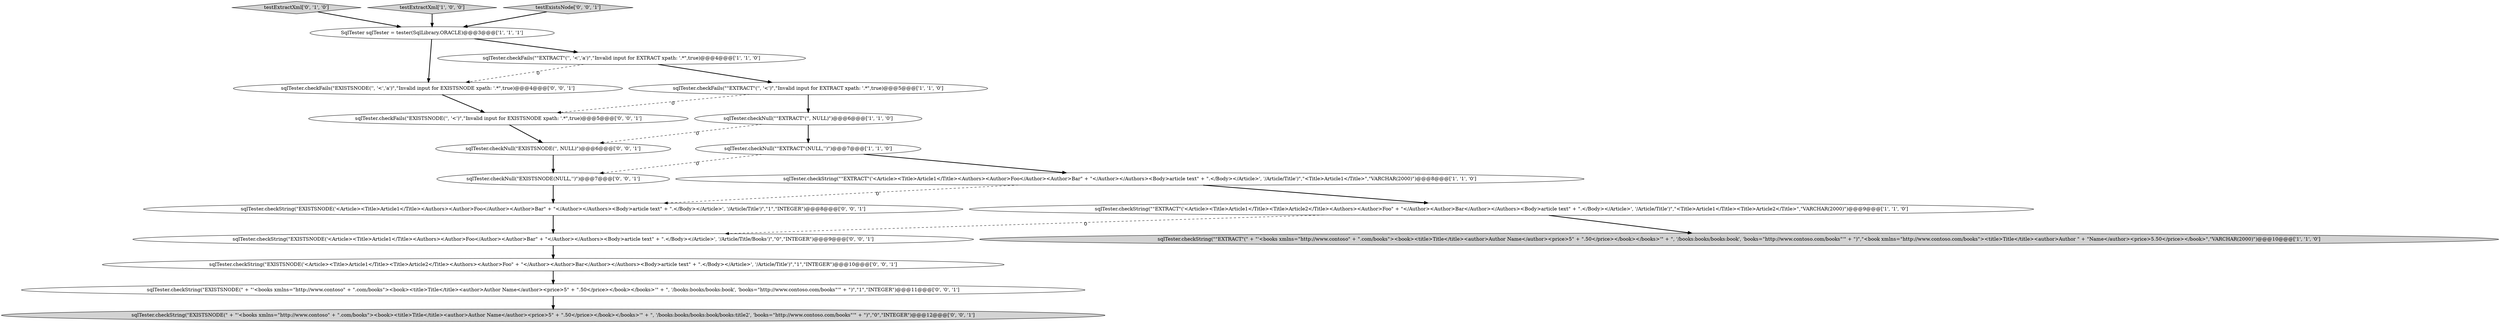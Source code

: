 digraph {
1 [style = filled, label = "sqlTester.checkFails(\"\"EXTRACT\"('', '<')\",\"Invalid input for EXTRACT xpath: '.*\",true)@@@5@@@['1', '1', '0']", fillcolor = white, shape = ellipse image = "AAA0AAABBB1BBB"];
3 [style = filled, label = "sqlTester.checkString(\"\"EXTRACT\"(\" + \"'<books xmlns=\"http://www.contoso\" + \".com/books\"><book><title>Title</title><author>Author Name</author><price>5\" + \".50</price></book></books>'\" + \", '/books:books/books:book', 'books=\"http://www.contoso.com/books\"'\" + \")\",\"<book xmlns=\"http://www.contoso.com/books\"><title>Title</title><author>Author \" + \"Name</author><price>5.50</price></book>\",\"VARCHAR(2000)\")@@@10@@@['1', '1', '0']", fillcolor = lightgray, shape = ellipse image = "AAA0AAABBB1BBB"];
5 [style = filled, label = "sqlTester.checkString(\"\"EXTRACT\"('<Article><Title>Article1</Title><Authors><Author>Foo</Author><Author>Bar\" + \"</Author></Authors><Body>article text\" + \".</Body></Article>', '/Article/Title')\",\"<Title>Article1</Title>\",\"VARCHAR(2000)\")@@@8@@@['1', '1', '0']", fillcolor = white, shape = ellipse image = "AAA0AAABBB1BBB"];
6 [style = filled, label = "sqlTester.checkString(\"\"EXTRACT\"('<Article><Title>Article1</Title><Title>Article2</Title><Authors><Author>Foo\" + \"</Author><Author>Bar</Author></Authors><Body>article text\" + \".</Body></Article>', '/Article/Title')\",\"<Title>Article1</Title><Title>Article2</Title>\",\"VARCHAR(2000)\")@@@9@@@['1', '1', '0']", fillcolor = white, shape = ellipse image = "AAA0AAABBB1BBB"];
7 [style = filled, label = "SqlTester sqlTester = tester(SqlLibrary.ORACLE)@@@3@@@['1', '1', '1']", fillcolor = white, shape = ellipse image = "AAA0AAABBB1BBB"];
9 [style = filled, label = "testExtractXml['0', '1', '0']", fillcolor = lightgray, shape = diamond image = "AAA0AAABBB2BBB"];
15 [style = filled, label = "sqlTester.checkString(\"EXISTSNODE('<Article><Title>Article1</Title><Title>Article2</Title><Authors><Author>Foo\" + \"</Author><Author>Bar</Author></Authors><Body>article text\" + \".</Body></Article>', '/Article/Title')\",\"1\",\"INTEGER\")@@@10@@@['0', '0', '1']", fillcolor = white, shape = ellipse image = "AAA0AAABBB3BBB"];
8 [style = filled, label = "sqlTester.checkNull(\"\"EXTRACT\"(NULL,'')\")@@@7@@@['1', '1', '0']", fillcolor = white, shape = ellipse image = "AAA0AAABBB1BBB"];
11 [style = filled, label = "sqlTester.checkFails(\"EXISTSNODE('', '<')\",\"Invalid input for EXISTSNODE xpath: '.*\",true)@@@5@@@['0', '0', '1']", fillcolor = white, shape = ellipse image = "AAA0AAABBB3BBB"];
2 [style = filled, label = "sqlTester.checkNull(\"\"EXTRACT\"('', NULL)\")@@@6@@@['1', '1', '0']", fillcolor = white, shape = ellipse image = "AAA0AAABBB1BBB"];
4 [style = filled, label = "testExtractXml['1', '0', '0']", fillcolor = lightgray, shape = diamond image = "AAA0AAABBB1BBB"];
12 [style = filled, label = "sqlTester.checkNull(\"EXISTSNODE(NULL,'')\")@@@7@@@['0', '0', '1']", fillcolor = white, shape = ellipse image = "AAA0AAABBB3BBB"];
13 [style = filled, label = "testExistsNode['0', '0', '1']", fillcolor = lightgray, shape = diamond image = "AAA0AAABBB3BBB"];
14 [style = filled, label = "sqlTester.checkNull(\"EXISTSNODE('', NULL)\")@@@6@@@['0', '0', '1']", fillcolor = white, shape = ellipse image = "AAA0AAABBB3BBB"];
18 [style = filled, label = "sqlTester.checkString(\"EXISTSNODE(\" + \"'<books xmlns=\"http://www.contoso\" + \".com/books\"><book><title>Title</title><author>Author Name</author><price>5\" + \".50</price></book></books>'\" + \", '/books:books/books:book/books:title2', 'books=\"http://www.contoso.com/books\"'\" + \")\",\"0\",\"INTEGER\")@@@12@@@['0', '0', '1']", fillcolor = lightgray, shape = ellipse image = "AAA0AAABBB3BBB"];
19 [style = filled, label = "sqlTester.checkString(\"EXISTSNODE('<Article><Title>Article1</Title><Authors><Author>Foo</Author><Author>Bar\" + \"</Author></Authors><Body>article text\" + \".</Body></Article>', '/Article/Title')\",\"1\",\"INTEGER\")@@@8@@@['0', '0', '1']", fillcolor = white, shape = ellipse image = "AAA0AAABBB3BBB"];
10 [style = filled, label = "sqlTester.checkString(\"EXISTSNODE(\" + \"'<books xmlns=\"http://www.contoso\" + \".com/books\"><book><title>Title</title><author>Author Name</author><price>5\" + \".50</price></book></books>'\" + \", '/books:books/books:book', 'books=\"http://www.contoso.com/books\"'\" + \")\",\"1\",\"INTEGER\")@@@11@@@['0', '0', '1']", fillcolor = white, shape = ellipse image = "AAA0AAABBB3BBB"];
16 [style = filled, label = "sqlTester.checkFails(\"EXISTSNODE('', '<','a')\",\"Invalid input for EXISTSNODE xpath: '.*\",true)@@@4@@@['0', '0', '1']", fillcolor = white, shape = ellipse image = "AAA0AAABBB3BBB"];
0 [style = filled, label = "sqlTester.checkFails(\"\"EXTRACT\"('', '<','a')\",\"Invalid input for EXTRACT xpath: '.*\",true)@@@4@@@['1', '1', '0']", fillcolor = white, shape = ellipse image = "AAA0AAABBB1BBB"];
17 [style = filled, label = "sqlTester.checkString(\"EXISTSNODE('<Article><Title>Article1</Title><Authors><Author>Foo</Author><Author>Bar\" + \"</Author></Authors><Body>article text\" + \".</Body></Article>', '/Article/Title/Books')\",\"0\",\"INTEGER\")@@@9@@@['0', '0', '1']", fillcolor = white, shape = ellipse image = "AAA0AAABBB3BBB"];
6->3 [style = bold, label=""];
10->18 [style = bold, label=""];
15->10 [style = bold, label=""];
16->11 [style = bold, label=""];
11->14 [style = bold, label=""];
0->16 [style = dashed, label="0"];
8->12 [style = dashed, label="0"];
7->0 [style = bold, label=""];
6->17 [style = dashed, label="0"];
19->17 [style = bold, label=""];
9->7 [style = bold, label=""];
4->7 [style = bold, label=""];
5->6 [style = bold, label=""];
8->5 [style = bold, label=""];
2->14 [style = dashed, label="0"];
13->7 [style = bold, label=""];
0->1 [style = bold, label=""];
1->11 [style = dashed, label="0"];
14->12 [style = bold, label=""];
7->16 [style = bold, label=""];
17->15 [style = bold, label=""];
1->2 [style = bold, label=""];
12->19 [style = bold, label=""];
5->19 [style = dashed, label="0"];
2->8 [style = bold, label=""];
}

